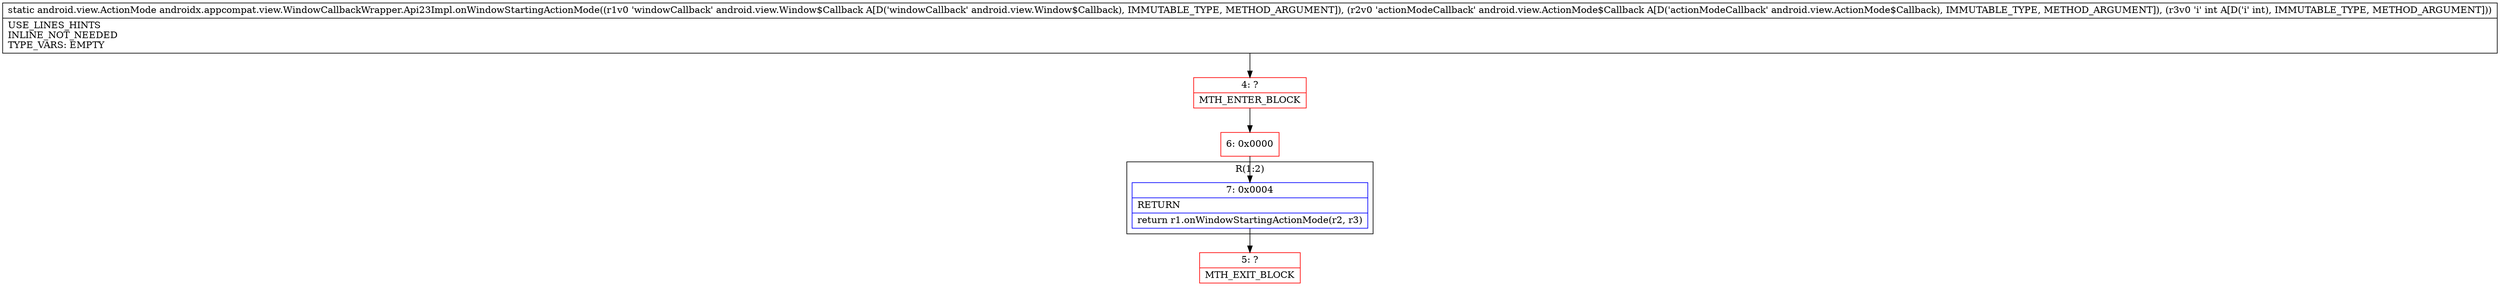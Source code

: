 digraph "CFG forandroidx.appcompat.view.WindowCallbackWrapper.Api23Impl.onWindowStartingActionMode(Landroid\/view\/Window$Callback;Landroid\/view\/ActionMode$Callback;I)Landroid\/view\/ActionMode;" {
subgraph cluster_Region_1106417666 {
label = "R(1:2)";
node [shape=record,color=blue];
Node_7 [shape=record,label="{7\:\ 0x0004|RETURN\l|return r1.onWindowStartingActionMode(r2, r3)\l}"];
}
Node_4 [shape=record,color=red,label="{4\:\ ?|MTH_ENTER_BLOCK\l}"];
Node_6 [shape=record,color=red,label="{6\:\ 0x0000}"];
Node_5 [shape=record,color=red,label="{5\:\ ?|MTH_EXIT_BLOCK\l}"];
MethodNode[shape=record,label="{static android.view.ActionMode androidx.appcompat.view.WindowCallbackWrapper.Api23Impl.onWindowStartingActionMode((r1v0 'windowCallback' android.view.Window$Callback A[D('windowCallback' android.view.Window$Callback), IMMUTABLE_TYPE, METHOD_ARGUMENT]), (r2v0 'actionModeCallback' android.view.ActionMode$Callback A[D('actionModeCallback' android.view.ActionMode$Callback), IMMUTABLE_TYPE, METHOD_ARGUMENT]), (r3v0 'i' int A[D('i' int), IMMUTABLE_TYPE, METHOD_ARGUMENT]))  | USE_LINES_HINTS\lINLINE_NOT_NEEDED\lTYPE_VARS: EMPTY\l}"];
MethodNode -> Node_4;Node_7 -> Node_5;
Node_4 -> Node_6;
Node_6 -> Node_7;
}

